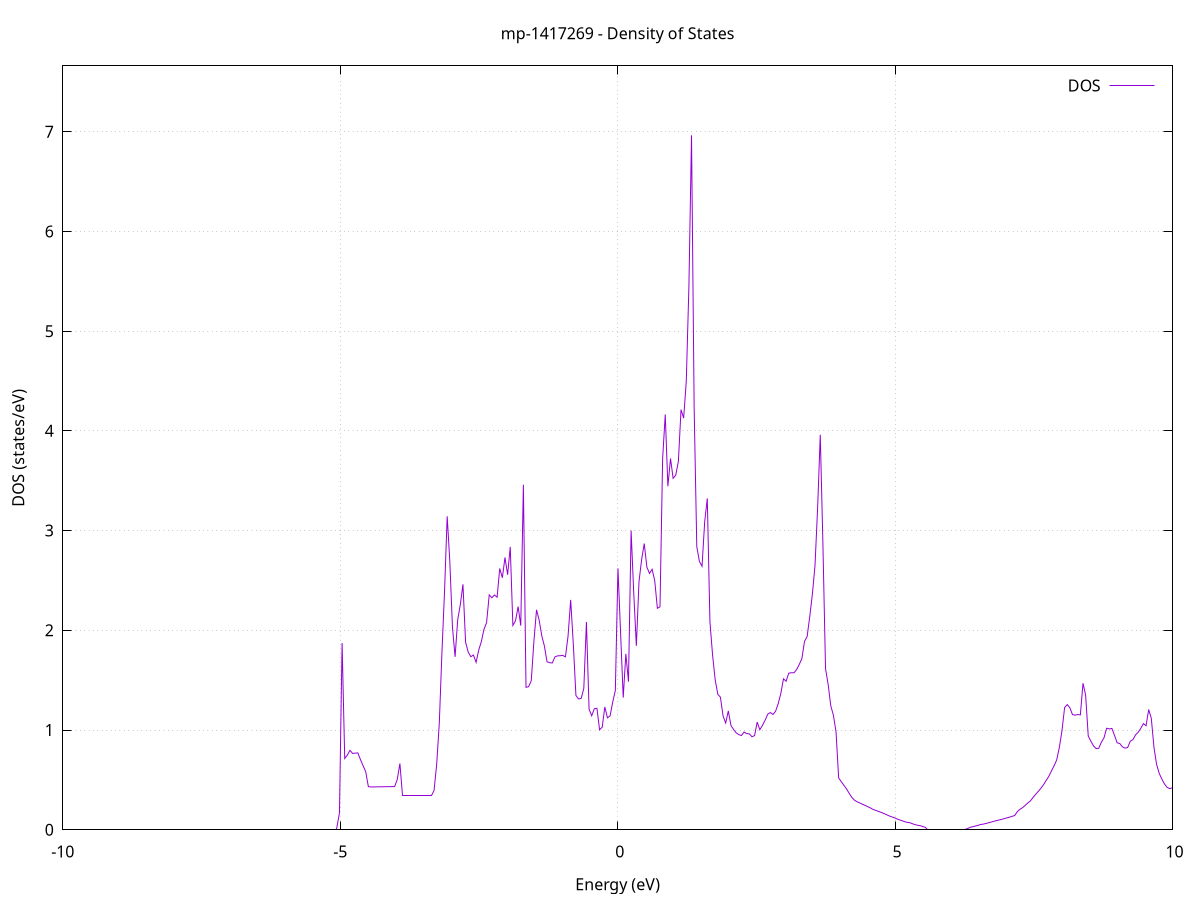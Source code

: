set title 'mp-1417269 - Density of States'
set xlabel 'Energy (eV)'
set ylabel 'DOS (states/eV)'
set grid
set xrange [-10:10]
set yrange [0:7.660]
set xzeroaxis lt -1
set terminal png size 800,600
set output 'mp-1417269_dos_gnuplot.png'
plot '-' using 1:2 with lines title 'DOS'
-56.768700 0.000000
-56.721400 0.000000
-56.674000 0.000000
-56.626700 0.000000
-56.579300 0.000000
-56.532000 0.000000
-56.484600 0.000000
-56.437200 0.000000
-56.389900 0.000000
-56.342500 0.000000
-56.295200 0.000000
-56.247800 0.000000
-56.200500 0.000000
-56.153100 0.000000
-56.105800 0.000000
-56.058400 0.000000
-56.011100 0.000000
-55.963700 0.000000
-55.916400 0.000000
-55.869000 0.000000
-55.821700 0.000000
-55.774300 0.000000
-55.727000 0.000000
-55.679600 0.000000
-55.632300 0.000000
-55.584900 0.000000
-55.537600 0.000000
-55.490200 0.000000
-55.442900 0.000000
-55.395500 0.000000
-55.348200 0.000000
-55.300800 0.000000
-55.253500 0.000000
-55.206100 0.000000
-55.158800 0.000000
-55.111400 0.000000
-55.064100 0.000000
-55.016700 0.000000
-54.969400 0.000000
-54.922000 0.000000
-54.874600 0.000000
-54.827300 0.000000
-54.779900 0.000000
-54.732600 0.000000
-54.685200 0.000000
-54.637900 0.000000
-54.590500 0.000000
-54.543200 0.000000
-54.495800 0.000000
-54.448500 0.000000
-54.401100 0.000000
-54.353800 0.000000
-54.306400 0.000000
-54.259100 0.000000
-54.211700 0.000000
-54.164400 0.000000
-54.117000 0.000000
-54.069700 0.000000
-54.022300 0.000000
-53.975000 0.000000
-53.927600 0.000000
-53.880300 0.000000
-53.832900 0.000000
-53.785600 0.000000
-53.738200 0.000000
-53.690900 0.000000
-53.643500 0.000000
-53.596200 0.000000
-53.548800 0.000000
-53.501500 0.000000
-53.454100 0.000000
-53.406800 0.000000
-53.359400 0.000000
-53.312000 0.000000
-53.264700 0.000000
-53.217300 0.000000
-53.170000 0.000000
-53.122600 0.000000
-53.075300 0.000000
-53.027900 0.000000
-52.980600 0.000000
-52.933200 0.000000
-52.885900 0.000000
-52.838500 0.000000
-52.791200 0.000000
-52.743800 0.000000
-52.696500 0.000000
-52.649100 0.000000
-52.601800 0.000000
-52.554400 0.000000
-52.507100 0.000000
-52.459700 183.199100
-52.412400 0.000000
-52.365000 0.000000
-52.317700 0.000000
-52.270300 0.000000
-52.223000 0.000000
-52.175600 0.000000
-52.128300 0.000000
-52.080900 0.000000
-52.033600 0.000000
-51.986200 0.000000
-51.938900 0.000000
-51.891500 0.000000
-51.844200 0.000000
-51.796800 0.000000
-51.749400 0.000000
-51.702100 0.000000
-51.654700 5.832100
-51.607400 4.221000
-51.560000 3.573200
-51.512700 0.000000
-51.465300 0.000000
-51.418000 3.534500
-51.370600 4.134300
-51.323300 5.667500
-51.275900 0.000000
-51.228600 0.000000
-51.181200 0.000000
-51.133900 0.000000
-51.086500 0.000000
-51.039200 0.000000
-50.991800 0.000000
-50.944500 0.000000
-50.897100 0.000000
-50.849800 0.000000
-50.802400 0.000000
-50.755100 0.000000
-50.707700 0.000000
-50.660400 0.000000
-50.613000 0.000000
-50.565700 0.000000
-50.518300 0.000000
-50.471000 0.000000
-50.423600 0.000000
-50.376300 0.000000
-50.328900 0.000000
-50.281600 0.000000
-50.234200 0.000000
-50.186800 0.000000
-50.139500 0.000000
-50.092100 0.000000
-50.044800 0.000000
-49.997400 0.000000
-49.950100 0.000000
-49.902700 0.000000
-49.855400 0.000000
-49.808000 0.000000
-49.760700 0.000000
-49.713300 0.000000
-49.666000 0.000000
-49.618600 0.000000
-49.571300 0.000000
-49.523900 0.000000
-49.476600 0.000000
-49.429200 0.000000
-49.381900 0.000000
-49.334500 0.000000
-49.287200 0.000000
-49.239800 0.000000
-49.192500 0.000000
-49.145100 0.000000
-49.097800 0.000000
-49.050400 0.000000
-49.003100 0.000000
-48.955700 0.000000
-48.908400 0.000000
-48.861000 0.000000
-48.813700 0.000000
-48.766300 0.000000
-48.719000 0.000000
-48.671600 0.000000
-48.624200 0.000000
-48.576900 0.000000
-48.529500 0.000000
-48.482200 0.000000
-48.434800 0.000000
-48.387500 0.000000
-48.340100 0.000000
-48.292800 0.000000
-48.245400 0.000000
-48.198100 0.000000
-48.150700 0.000000
-48.103400 0.000000
-48.056000 0.000000
-48.008700 0.000000
-47.961300 0.000000
-47.914000 0.000000
-47.866600 0.000000
-47.819300 0.000000
-47.771900 0.000000
-47.724600 0.000000
-47.677200 0.000000
-47.629900 0.000000
-47.582500 0.000000
-47.535200 0.000000
-47.487800 0.000000
-47.440500 0.000000
-47.393100 0.000000
-47.345800 0.000000
-47.298400 0.000000
-47.251100 0.000000
-47.203700 0.000000
-47.156400 0.000000
-47.109000 0.000000
-47.061600 0.000000
-47.014300 0.000000
-46.966900 0.000000
-46.919600 0.000000
-46.872200 0.000000
-46.824900 0.000000
-46.777500 0.000000
-46.730200 0.000000
-46.682800 0.000000
-46.635500 0.000000
-46.588100 0.000000
-46.540800 0.000000
-46.493400 0.000000
-46.446100 0.000000
-46.398700 0.000000
-46.351400 0.000000
-46.304000 0.000000
-46.256700 0.000000
-46.209300 0.000000
-46.162000 0.000000
-46.114600 0.000000
-46.067300 0.000000
-46.019900 0.000000
-45.972600 0.000000
-45.925200 0.000000
-45.877900 0.000000
-45.830500 0.000000
-45.783200 0.000000
-45.735800 0.000000
-45.688500 0.000000
-45.641100 0.000000
-45.593800 0.000000
-45.546400 0.000000
-45.499000 0.000000
-45.451700 0.000000
-45.404300 0.000000
-45.357000 0.000000
-45.309600 0.000000
-45.262300 0.000000
-45.214900 0.000000
-45.167600 0.000000
-45.120200 0.000000
-45.072900 0.000000
-45.025500 0.000000
-44.978200 0.000000
-44.930800 0.000000
-44.883500 0.000000
-44.836100 0.000000
-44.788800 0.000000
-44.741400 0.000000
-44.694100 0.000000
-44.646700 0.000000
-44.599400 0.000000
-44.552000 0.000000
-44.504700 0.000000
-44.457300 0.000000
-44.410000 0.000000
-44.362600 0.000000
-44.315300 0.000000
-44.267900 0.000000
-44.220600 0.000000
-44.173200 0.000000
-44.125900 0.000000
-44.078500 0.000000
-44.031200 0.000000
-43.983800 0.000000
-43.936500 0.000000
-43.889100 0.000000
-43.841700 0.000000
-43.794400 0.000000
-43.747000 0.000000
-43.699700 0.000000
-43.652300 0.000000
-43.605000 0.000000
-43.557600 0.000000
-43.510300 0.000000
-43.462900 0.000000
-43.415600 0.000000
-43.368200 0.000000
-43.320900 0.000000
-43.273500 0.000000
-43.226200 0.000000
-43.178800 0.000000
-43.131500 0.000000
-43.084100 0.000000
-43.036800 0.000000
-42.989400 0.000000
-42.942100 0.000000
-42.894700 0.000000
-42.847400 0.000000
-42.800000 0.000000
-42.752700 0.000000
-42.705300 0.000000
-42.658000 0.000000
-42.610600 0.000000
-42.563300 0.000000
-42.515900 0.000000
-42.468600 0.000000
-42.421200 0.000000
-42.373900 0.000000
-42.326500 0.000000
-42.279100 0.000000
-42.231800 0.000000
-42.184400 0.000000
-42.137100 0.000000
-42.089700 0.000000
-42.042400 0.000000
-41.995000 0.000000
-41.947700 0.000000
-41.900300 0.000000
-41.853000 0.000000
-41.805600 0.000000
-41.758300 0.000000
-41.710900 0.000000
-41.663600 0.000000
-41.616200 0.000000
-41.568900 0.000000
-41.521500 0.000000
-41.474200 0.000000
-41.426800 0.000000
-41.379500 0.000000
-41.332100 0.000000
-41.284800 0.000000
-41.237400 0.000000
-41.190100 0.000000
-41.142700 0.000000
-41.095400 0.000000
-41.048000 0.000000
-41.000700 0.000000
-40.953300 0.000000
-40.906000 0.000000
-40.858600 0.000000
-40.811300 0.000000
-40.763900 0.000000
-40.716500 0.000000
-40.669200 0.000000
-40.621800 0.000000
-40.574500 0.000000
-40.527100 0.000000
-40.479800 0.000000
-40.432400 0.000000
-40.385100 0.000000
-40.337700 0.000000
-40.290400 0.000000
-40.243000 0.000000
-40.195700 0.000000
-40.148300 0.000000
-40.101000 0.000000
-40.053600 0.000000
-40.006300 0.000000
-39.958900 0.000000
-39.911600 0.000000
-39.864200 0.000000
-39.816900 0.000000
-39.769500 0.000000
-39.722200 0.000000
-39.674800 0.000000
-39.627500 0.000000
-39.580100 0.000000
-39.532800 0.000000
-39.485400 0.000000
-39.438100 0.000000
-39.390700 0.000000
-39.343400 0.000000
-39.296000 0.000000
-39.248700 0.000000
-39.201300 0.000000
-39.153900 0.000000
-39.106600 0.000000
-39.059200 0.000000
-39.011900 0.000000
-38.964500 0.000000
-38.917200 0.000000
-38.869800 0.000000
-38.822500 0.000000
-38.775100 0.000000
-38.727800 0.000000
-38.680400 0.000000
-38.633100 0.000000
-38.585700 0.000000
-38.538400 0.000000
-38.491000 0.000000
-38.443700 0.000000
-38.396300 0.000000
-38.349000 0.000000
-38.301600 0.000000
-38.254300 0.000000
-38.206900 0.000000
-38.159600 0.000000
-38.112200 0.000000
-38.064900 0.000000
-38.017500 0.000000
-37.970200 0.000000
-37.922800 0.000000
-37.875500 0.000000
-37.828100 0.000000
-37.780800 0.000000
-37.733400 0.000000
-37.686100 0.000000
-37.638700 0.000000
-37.591300 0.000000
-37.544000 0.000000
-37.496600 0.000000
-37.449300 0.000000
-37.401900 0.000000
-37.354600 0.000000
-37.307200 0.000000
-37.259900 0.000000
-37.212500 0.000000
-37.165200 0.000000
-37.117800 0.000000
-37.070500 0.000000
-37.023100 0.000000
-36.975800 0.000000
-36.928400 0.000000
-36.881100 0.000000
-36.833700 0.000000
-36.786400 0.000000
-36.739000 0.000000
-36.691700 0.000000
-36.644300 0.000000
-36.597000 0.000000
-36.549600 0.000000
-36.502300 0.000000
-36.454900 0.000000
-36.407600 0.000000
-36.360200 0.000000
-36.312900 0.000000
-36.265500 0.000000
-36.218200 0.000000
-36.170800 0.000000
-36.123500 0.000000
-36.076100 0.000000
-36.028700 0.000000
-35.981400 0.000000
-35.934000 0.000000
-35.886700 0.000000
-35.839300 0.000000
-35.792000 0.000000
-35.744600 0.000000
-35.697300 0.000000
-35.649900 0.000000
-35.602600 0.000000
-35.555200 0.000000
-35.507900 0.000000
-35.460500 0.000000
-35.413200 0.000000
-35.365800 0.000000
-35.318500 0.000000
-35.271100 0.000000
-35.223800 0.000000
-35.176400 0.000000
-35.129100 0.000000
-35.081700 0.000000
-35.034400 0.000000
-34.987000 0.000000
-34.939700 0.000000
-34.892300 0.000000
-34.845000 0.000000
-34.797600 0.000000
-34.750300 0.000000
-34.702900 0.000000
-34.655600 0.000000
-34.608200 0.000000
-34.560900 0.000000
-34.513500 0.000000
-34.466100 0.000000
-34.418800 0.000000
-34.371400 0.000000
-34.324100 0.000000
-34.276700 0.000000
-34.229400 0.000000
-34.182000 0.000000
-34.134700 0.000000
-34.087300 0.000000
-34.040000 0.000000
-33.992600 0.000000
-33.945300 0.000000
-33.897900 0.000000
-33.850600 0.000000
-33.803200 0.000000
-33.755900 0.000000
-33.708500 0.000000
-33.661200 0.000000
-33.613800 0.000000
-33.566500 0.000000
-33.519100 0.000000
-33.471800 0.000000
-33.424400 0.000000
-33.377100 0.000000
-33.329700 0.000000
-33.282400 0.000000
-33.235000 0.000000
-33.187700 0.000000
-33.140300 0.000000
-33.093000 0.000000
-33.045600 0.000000
-32.998300 0.000000
-32.950900 0.000000
-32.903500 0.000000
-32.856200 0.000000
-32.808800 0.000000
-32.761500 0.000000
-32.714100 0.000000
-32.666800 0.000000
-32.619400 0.000000
-32.572100 0.000000
-32.524700 0.000000
-32.477400 0.000000
-32.430000 0.000000
-32.382700 0.000000
-32.335300 0.000000
-32.288000 0.000000
-32.240600 0.000000
-32.193300 0.000000
-32.145900 0.000000
-32.098600 0.000000
-32.051200 0.000000
-32.003900 0.000000
-31.956500 0.000000
-31.909200 0.000000
-31.861800 0.000000
-31.814500 0.000000
-31.767100 0.000000
-31.719800 0.000000
-31.672400 0.000000
-31.625100 0.000000
-31.577700 0.000000
-31.530400 0.000000
-31.483000 0.000000
-31.435700 0.000000
-31.388300 0.000000
-31.340900 0.000000
-31.293600 0.000000
-31.246200 0.000000
-31.198900 0.000000
-31.151500 0.000000
-31.104200 0.000000
-31.056800 0.000000
-31.009500 0.000000
-30.962100 0.000000
-30.914800 0.000000
-30.867400 0.000000
-30.820100 0.000000
-30.772700 0.000000
-30.725400 0.000000
-30.678000 0.000000
-30.630700 0.000000
-30.583300 0.000000
-30.536000 0.000000
-30.488600 0.000000
-30.441300 0.000000
-30.393900 0.000000
-30.346600 0.000000
-30.299200 0.000000
-30.251900 0.000000
-30.204500 0.000000
-30.157200 0.000000
-30.109800 0.000000
-30.062500 0.000000
-30.015100 0.000000
-29.967800 0.000000
-29.920400 0.000000
-29.873100 0.000000
-29.825700 0.000000
-29.778300 0.000000
-29.731000 0.000000
-29.683600 0.000000
-29.636300 0.000000
-29.588900 0.000000
-29.541600 0.000000
-29.494200 0.000000
-29.446900 0.000000
-29.399500 0.000000
-29.352200 0.000000
-29.304800 0.000000
-29.257500 0.000000
-29.210100 0.000000
-29.162800 0.000000
-29.115400 0.000000
-29.068100 0.000000
-29.020700 0.000000
-28.973400 0.000000
-28.926000 0.000000
-28.878700 0.000000
-28.831300 0.000000
-28.784000 0.000000
-28.736600 0.000000
-28.689300 0.000000
-28.641900 0.000000
-28.594600 0.000000
-28.547200 0.000000
-28.499900 0.000000
-28.452500 0.000000
-28.405200 0.000000
-28.357800 0.000000
-28.310500 0.000000
-28.263100 0.000000
-28.215700 0.000000
-28.168400 0.000000
-28.121000 0.000000
-28.073700 0.000000
-28.026300 0.000000
-27.979000 0.000000
-27.931600 0.000000
-27.884300 0.000000
-27.836900 0.000000
-27.789600 0.000000
-27.742200 0.000000
-27.694900 0.000000
-27.647500 0.000000
-27.600200 0.000000
-27.552800 0.000000
-27.505500 0.000000
-27.458100 0.000000
-27.410800 0.000000
-27.363400 0.000000
-27.316100 0.000000
-27.268700 0.000000
-27.221400 0.000000
-27.174000 0.000000
-27.126700 0.000000
-27.079300 0.000000
-27.032000 0.000000
-26.984600 0.000000
-26.937300 0.000000
-26.889900 0.000000
-26.842600 0.000000
-26.795200 0.000000
-26.747900 0.000000
-26.700500 0.000000
-26.653200 0.000000
-26.605800 0.000000
-26.558400 0.000000
-26.511100 0.000000
-26.463700 0.000000
-26.416400 0.000000
-26.369000 0.000000
-26.321700 0.000000
-26.274300 0.000000
-26.227000 0.000000
-26.179600 0.000000
-26.132300 0.000000
-26.084900 0.000000
-26.037600 0.000000
-25.990200 0.000000
-25.942900 0.000000
-25.895500 0.000000
-25.848200 0.000000
-25.800800 0.000000
-25.753500 0.000000
-25.706100 0.000000
-25.658800 0.000000
-25.611400 0.000000
-25.564100 0.000000
-25.516700 0.000000
-25.469400 0.000000
-25.422000 0.000000
-25.374700 0.000000
-25.327300 0.000000
-25.280000 0.000000
-25.232600 0.000000
-25.185300 0.000000
-25.137900 0.000000
-25.090600 0.000000
-25.043200 0.000000
-24.995800 0.000000
-24.948500 0.000000
-24.901100 0.000000
-24.853800 0.000000
-24.806400 0.000000
-24.759100 0.000000
-24.711700 0.000000
-24.664400 0.000000
-24.617000 0.000000
-24.569700 0.000000
-24.522300 0.000000
-24.475000 0.000000
-24.427600 0.000000
-24.380300 0.000000
-24.332900 0.000000
-24.285600 0.000000
-24.238200 0.000000
-24.190900 0.000000
-24.143500 0.000000
-24.096200 0.000000
-24.048800 0.000000
-24.001500 0.000000
-23.954100 0.000000
-23.906800 0.000000
-23.859400 0.000000
-23.812100 0.000000
-23.764700 0.000000
-23.717400 0.000000
-23.670000 0.000000
-23.622700 0.000000
-23.575300 0.000000
-23.528000 0.000000
-23.480600 0.000000
-23.433200 0.000000
-23.385900 0.000000
-23.338500 0.000000
-23.291200 0.000000
-23.243800 0.000000
-23.196500 0.000000
-23.149100 0.000000
-23.101800 0.000000
-23.054400 0.000000
-23.007100 0.000000
-22.959700 0.000000
-22.912400 0.000000
-22.865000 0.000000
-22.817700 0.000000
-22.770300 0.000000
-22.723000 0.000000
-22.675600 0.000000
-22.628300 0.000000
-22.580900 0.000000
-22.533600 0.000000
-22.486200 0.000000
-22.438900 0.000000
-22.391500 0.000000
-22.344200 0.000000
-22.296800 0.000000
-22.249500 0.000000
-22.202100 0.000000
-22.154800 0.000000
-22.107400 0.000000
-22.060100 0.000000
-22.012700 0.000000
-21.965400 0.000000
-21.918000 0.000000
-21.870600 0.000000
-21.823300 0.000000
-21.775900 0.000000
-21.728600 0.000000
-21.681200 0.000000
-21.633900 0.000000
-21.586500 0.000000
-21.539200 0.000000
-21.491800 0.000000
-21.444500 0.000000
-21.397100 0.000000
-21.349800 0.000000
-21.302400 0.000000
-21.255100 0.000000
-21.207700 0.000000
-21.160400 0.000000
-21.113000 0.000000
-21.065700 0.000000
-21.018300 0.000000
-20.971000 0.000000
-20.923600 0.000000
-20.876300 0.000000
-20.828900 0.000000
-20.781600 0.000000
-20.734200 0.000000
-20.686900 0.000000
-20.639500 0.000000
-20.592200 0.000000
-20.544800 0.000000
-20.497500 0.000000
-20.450100 0.000000
-20.402800 0.000000
-20.355400 0.000000
-20.308000 0.000000
-20.260700 0.000000
-20.213300 0.000000
-20.166000 0.000000
-20.118600 0.000000
-20.071300 0.000000
-20.023900 0.000000
-19.976600 0.000000
-19.929200 0.000000
-19.881900 0.000000
-19.834500 0.000000
-19.787200 0.000000
-19.739800 0.000000
-19.692500 0.000000
-19.645100 0.000000
-19.597800 0.000000
-19.550400 0.000000
-19.503100 0.000000
-19.455700 0.000000
-19.408400 0.000000
-19.361000 0.000000
-19.313700 0.000000
-19.266300 0.000000
-19.219000 0.000000
-19.171600 0.000000
-19.124300 0.000000
-19.076900 0.000000
-19.029600 0.000000
-18.982200 0.000000
-18.934900 0.000000
-18.887500 0.000000
-18.840200 0.000000
-18.792800 0.000000
-18.745400 0.000000
-18.698100 0.000000
-18.650700 0.000000
-18.603400 0.000000
-18.556000 0.000000
-18.508700 0.000000
-18.461300 0.000000
-18.414000 0.000000
-18.366600 0.000000
-18.319300 0.000000
-18.271900 0.000000
-18.224600 0.000000
-18.177200 0.000000
-18.129900 0.000000
-18.082500 0.000000
-18.035200 0.000000
-17.987800 0.000000
-17.940500 0.000000
-17.893100 0.000000
-17.845800 0.000000
-17.798400 0.000000
-17.751100 0.000000
-17.703700 0.000000
-17.656400 0.000000
-17.609000 0.000000
-17.561700 0.000000
-17.514300 0.000000
-17.467000 0.000000
-17.419600 0.000000
-17.372300 0.000000
-17.324900 0.000000
-17.277600 0.000000
-17.230200 0.000000
-17.182800 0.000000
-17.135500 0.000000
-17.088100 0.000000
-17.040800 0.000000
-16.993400 0.000000
-16.946100 0.000000
-16.898700 0.000000
-16.851400 0.000000
-16.804000 0.000000
-16.756700 0.000000
-16.709300 0.000000
-16.662000 0.000000
-16.614600 0.000000
-16.567300 0.000000
-16.519900 0.000000
-16.472600 0.000000
-16.425200 0.000000
-16.377900 0.000000
-16.330500 0.000000
-16.283200 0.000000
-16.235800 0.000000
-16.188500 0.000000
-16.141100 0.000000
-16.093800 0.000000
-16.046400 0.000000
-15.999100 0.000000
-15.951700 0.000000
-15.904400 0.000000
-15.857000 0.000000
-15.809700 0.000000
-15.762300 0.000000
-15.715000 0.000000
-15.667600 0.000000
-15.620200 0.000000
-15.572900 0.000000
-15.525500 0.000000
-15.478200 0.000000
-15.430800 0.000000
-15.383500 0.000000
-15.336100 0.000000
-15.288800 0.000000
-15.241400 0.000000
-15.194100 0.000000
-15.146700 0.000000
-15.099400 0.000000
-15.052000 0.000000
-15.004700 0.000000
-14.957300 0.000000
-14.910000 0.000000
-14.862600 0.000000
-14.815300 0.000000
-14.767900 0.000000
-14.720600 0.000000
-14.673200 0.000000
-14.625900 0.000000
-14.578500 0.000000
-14.531200 0.000000
-14.483800 0.000000
-14.436500 0.000000
-14.389100 0.000000
-14.341800 0.000000
-14.294400 0.000000
-14.247100 0.000000
-14.199700 0.000000
-14.152400 0.000000
-14.105000 0.000000
-14.057600 0.000000
-14.010300 0.000000
-13.962900 0.000000
-13.915600 0.000000
-13.868200 0.000000
-13.820900 0.000000
-13.773500 0.000000
-13.726200 0.000000
-13.678800 0.000000
-13.631500 0.000000
-13.584100 0.000000
-13.536800 0.000000
-13.489400 0.000000
-13.442100 0.000000
-13.394700 0.000000
-13.347400 0.000000
-13.300000 0.132300
-13.252700 0.216100
-13.205300 0.280600
-13.158000 0.350700
-13.110600 0.428400
-13.063300 0.516200
-13.015900 0.661500
-12.968600 0.794000
-12.921200 0.935000
-12.873900 1.251800
-12.826500 1.802100
-12.779200 1.621700
-12.731800 1.450300
-12.684500 1.183000
-12.637100 1.260500
-12.589800 1.329900
-12.542400 1.237400
-12.495000 1.136100
-12.447700 1.096700
-12.400300 1.091400
-12.353000 1.076600
-12.305600 1.082200
-12.258300 1.016600
-12.210900 0.983600
-12.163600 0.983300
-12.116200 0.986800
-12.068900 1.017300
-12.021500 1.043700
-11.974200 1.087400
-11.926800 1.082600
-11.879500 1.077200
-11.832100 1.126800
-11.784800 1.339600
-11.737400 1.462800
-11.690100 1.681100
-11.642700 1.826800
-11.595400 1.394800
-11.548000 1.126500
-11.500700 1.404800
-11.453300 0.000000
-11.406000 0.000000
-11.358600 0.000000
-11.311300 0.000000
-11.263900 0.000000
-11.216600 0.000000
-11.169200 0.000000
-11.121900 0.000000
-11.074500 0.000000
-11.027200 0.000000
-10.979800 0.000000
-10.932500 0.000000
-10.885100 0.000000
-10.837700 0.000000
-10.790400 0.000000
-10.743000 0.000000
-10.695700 0.000000
-10.648300 0.000000
-10.601000 0.000000
-10.553600 0.000000
-10.506300 0.000000
-10.458900 0.000000
-10.411600 0.000000
-10.364200 0.000000
-10.316900 0.000000
-10.269500 0.000000
-10.222200 0.000000
-10.174800 0.000000
-10.127500 0.000000
-10.080100 0.000000
-10.032800 0.000000
-9.985400 0.000000
-9.938100 0.000000
-9.890700 0.000000
-9.843400 0.000000
-9.796000 0.000000
-9.748700 0.000000
-9.701300 0.000000
-9.654000 0.000000
-9.606600 0.000000
-9.559300 0.000000
-9.511900 0.000000
-9.464600 0.000000
-9.417200 0.000000
-9.369900 0.000000
-9.322500 0.000000
-9.275100 0.000000
-9.227800 0.000000
-9.180400 0.000000
-9.133100 0.000000
-9.085700 0.000000
-9.038400 0.000000
-8.991000 0.000000
-8.943700 0.000000
-8.896300 0.000000
-8.849000 0.000000
-8.801600 0.000000
-8.754300 0.000000
-8.706900 0.000000
-8.659600 0.000000
-8.612200 0.000000
-8.564900 0.000000
-8.517500 0.000000
-8.470200 0.000000
-8.422800 0.000000
-8.375500 0.000000
-8.328100 0.000000
-8.280800 0.000000
-8.233400 0.000000
-8.186100 0.000000
-8.138700 0.000000
-8.091400 0.000000
-8.044000 0.000000
-7.996700 0.000000
-7.949300 0.000000
-7.902000 0.000000
-7.854600 0.000000
-7.807300 0.000000
-7.759900 0.000000
-7.712500 0.000000
-7.665200 0.000000
-7.617800 0.000000
-7.570500 0.000000
-7.523100 0.000000
-7.475800 0.000000
-7.428400 0.000000
-7.381100 0.000000
-7.333700 0.000000
-7.286400 0.000000
-7.239000 0.000000
-7.191700 0.000000
-7.144300 0.000000
-7.097000 0.000000
-7.049600 0.000000
-7.002300 0.000000
-6.954900 0.000000
-6.907600 0.000000
-6.860200 0.000000
-6.812900 0.000000
-6.765500 0.000000
-6.718200 0.000000
-6.670800 0.000000
-6.623500 0.000000
-6.576100 0.000000
-6.528800 0.000000
-6.481400 0.000000
-6.434100 0.000000
-6.386700 0.000000
-6.339400 0.000000
-6.292000 0.000000
-6.244700 0.000000
-6.197300 0.000000
-6.149900 0.000000
-6.102600 0.000000
-6.055200 0.000000
-6.007900 0.000000
-5.960500 0.000000
-5.913200 0.000000
-5.865800 0.000000
-5.818500 0.000000
-5.771100 0.000000
-5.723800 0.000000
-5.676400 0.000000
-5.629100 0.000000
-5.581700 0.000000
-5.534400 0.000000
-5.487000 0.000000
-5.439700 0.000000
-5.392300 0.000000
-5.345000 0.000000
-5.297600 0.000000
-5.250300 0.000000
-5.202900 0.000000
-5.155600 0.000000
-5.108200 0.000000
-5.060900 0.000000
-5.013500 0.169300
-4.966200 1.872500
-4.918800 0.715000
-4.871500 0.749100
-4.824100 0.796400
-4.776800 0.765800
-4.729400 0.768300
-4.682100 0.770900
-4.634700 0.703000
-4.587300 0.641900
-4.540000 0.581200
-4.492600 0.432300
-4.445300 0.429400
-4.397900 0.429800
-4.350600 0.430300
-4.303200 0.430700
-4.255900 0.431200
-4.208500 0.431600
-4.161200 0.432000
-4.113800 0.432500
-4.066500 0.432900
-4.019100 0.433400
-3.971800 0.505000
-3.924400 0.664300
-3.877100 0.339400
-3.829700 0.339400
-3.782400 0.339500
-3.735000 0.339500
-3.687700 0.339600
-3.640300 0.339600
-3.593000 0.339700
-3.545600 0.339700
-3.498300 0.339800
-3.450900 0.339800
-3.403600 0.339900
-3.356200 0.339900
-3.308900 0.394000
-3.261500 0.655700
-3.214200 1.069300
-3.166800 1.777200
-3.119500 2.395500
-3.072100 3.143400
-3.024700 2.691400
-2.977400 2.034200
-2.930000 1.734300
-2.882700 2.104700
-2.835300 2.258500
-2.788000 2.461300
-2.740600 1.880900
-2.693300 1.782000
-2.645900 1.735500
-2.598600 1.752400
-2.551200 1.678800
-2.503900 1.801900
-2.456500 1.887100
-2.409200 2.009500
-2.361800 2.078200
-2.314500 2.355200
-2.267100 2.326700
-2.219800 2.353900
-2.172400 2.332400
-2.125100 2.620100
-2.077700 2.527200
-2.030400 2.730700
-1.983000 2.557500
-1.935700 2.836300
-1.888300 2.048800
-1.841000 2.095200
-1.793600 2.238400
-1.746300 2.046900
-1.698900 3.459900
-1.651600 1.428400
-1.604200 1.435100
-1.556900 1.495000
-1.509500 1.887300
-1.462100 2.205700
-1.414800 2.102900
-1.367400 1.945600
-1.320100 1.842400
-1.272700 1.684900
-1.225400 1.675800
-1.178000 1.672600
-1.130700 1.733200
-1.083300 1.744200
-1.036000 1.745200
-0.988600 1.748500
-0.941300 1.733700
-0.893900 1.942000
-0.846600 2.305000
-0.799200 1.863300
-0.751900 1.346300
-0.704500 1.311800
-0.657200 1.317300
-0.609800 1.418000
-0.562500 2.083200
-0.515100 1.209900
-0.467800 1.142800
-0.420400 1.213700
-0.373100 1.218000
-0.325700 1.002800
-0.278400 1.028100
-0.231000 1.231600
-0.183700 1.122900
-0.136300 1.141900
-0.089000 1.280100
-0.041600 1.396500
0.005700 2.621500
0.053100 1.973400
0.100500 1.325500
0.147800 1.764400
0.195200 1.485000
0.242500 3.000400
0.289900 2.374800
0.337200 1.844800
0.384600 2.486300
0.431900 2.709000
0.479300 2.870300
0.526600 2.634400
0.574000 2.570500
0.621300 2.612400
0.668700 2.496300
0.716000 2.221100
0.763400 2.235900
0.810700 3.721400
0.858100 4.164700
0.905400 3.444600
0.952800 3.723200
1.000100 3.523900
1.047500 3.556800
1.094800 3.695700
1.142200 4.213200
1.189500 4.127900
1.236900 4.495600
1.284200 5.442100
1.331600 6.963900
1.378900 4.232600
1.426300 2.840100
1.473600 2.690900
1.521000 2.642000
1.568300 3.084500
1.615700 3.322800
1.663100 2.087800
1.710400 1.754900
1.757800 1.503900
1.805100 1.359500
1.852500 1.328700
1.899800 1.140700
1.947200 1.070100
1.994500 1.192200
2.041900 1.046400
2.089200 1.005800
2.136600 0.971900
2.183900 0.954200
2.231300 0.945000
2.278600 0.979900
2.326000 0.964400
2.373300 0.962200
2.420700 0.932900
2.468000 0.944300
2.515400 1.079800
2.562700 1.002600
2.610100 1.047300
2.657400 1.098300
2.704800 1.158700
2.752100 1.175600
2.799500 1.156100
2.846800 1.189000
2.894200 1.265200
2.941500 1.368600
2.988900 1.513600
3.036200 1.489700
3.083600 1.570000
3.130900 1.574800
3.178300 1.574200
3.225700 1.606300
3.273000 1.657800
3.320400 1.716400
3.367700 1.888700
3.415100 1.937500
3.462400 2.138900
3.509800 2.362800
3.557100 2.650200
3.604500 3.233100
3.651800 3.960200
3.699200 2.872700
3.746500 1.616200
3.793900 1.456900
3.841200 1.243400
3.888600 1.148400
3.935900 0.983400
3.983300 0.519200
4.030600 0.482500
4.078000 0.446200
4.125300 0.409000
4.172700 0.366200
4.220000 0.325300
4.267400 0.296700
4.314700 0.281100
4.362100 0.269000
4.409400 0.256800
4.456800 0.244800
4.504100 0.232700
4.551500 0.220200
4.598800 0.205000
4.646200 0.195400
4.693500 0.185900
4.740900 0.175900
4.788300 0.165800
4.835600 0.153700
4.883000 0.141900
4.930300 0.131200
4.977700 0.122700
5.025000 0.111100
5.072400 0.100700
5.119700 0.091400
5.167100 0.082600
5.214400 0.074500
5.261800 0.071500
5.309100 0.061400
5.356500 0.052000
5.403800 0.045800
5.451200 0.041400
5.498500 0.033100
5.545900 0.024200
5.593200 0.000000
5.640600 0.000000
5.687900 0.000000
5.735300 0.000000
5.782600 0.000000
5.830000 0.000000
5.877300 0.000000
5.924700 0.000000
5.972000 0.000000
6.019400 0.000000
6.066700 0.000000
6.114100 0.000000
6.161400 0.000000
6.208800 0.000000
6.256100 0.000000
6.303500 0.010900
6.350800 0.024000
6.398200 0.030300
6.445600 0.037100
6.492900 0.044500
6.540300 0.052500
6.587600 0.056600
6.635000 0.062700
6.682300 0.069700
6.729700 0.076900
6.777000 0.084400
6.824400 0.091600
6.871700 0.097900
6.919100 0.104000
6.966400 0.111700
7.013800 0.118800
7.061100 0.126400
7.108500 0.134600
7.155800 0.142900
7.203200 0.181500
7.250500 0.205000
7.297900 0.221600
7.345200 0.244500
7.392600 0.269000
7.439900 0.290100
7.487300 0.324500
7.534600 0.355400
7.582000 0.385800
7.629300 0.417100
7.676700 0.452600
7.724000 0.495300
7.771400 0.535700
7.818700 0.590500
7.866100 0.641500
7.913400 0.701300
7.960800 0.826900
8.008200 0.994800
8.055500 1.225000
8.102900 1.255600
8.150200 1.223600
8.197600 1.154700
8.244900 1.149400
8.292300 1.155500
8.339600 1.151900
8.387000 1.469700
8.434300 1.350100
8.481700 0.939600
8.529000 0.888100
8.576400 0.841100
8.623700 0.814200
8.671100 0.817000
8.718400 0.878800
8.765800 0.922500
8.813100 1.018100
8.860500 1.011100
8.907800 1.016300
8.955200 0.945800
9.002500 0.872700
9.049900 0.864900
9.097200 0.832000
9.144600 0.818700
9.191900 0.824800
9.239300 0.887700
9.286600 0.903900
9.334000 0.951800
9.381300 0.978100
9.428700 1.017200
9.476000 1.065300
9.523400 1.043000
9.570800 1.205700
9.618100 1.117500
9.665500 0.830100
9.712800 0.657000
9.760200 0.566000
9.807500 0.509200
9.854900 0.459500
9.902200 0.426300
9.949600 0.412200
9.996900 0.421200
10.044300 0.471700
10.091600 0.518000
10.139000 0.602400
10.186300 0.951600
10.233700 1.021600
10.281000 0.981500
10.328400 1.202000
10.375700 0.777400
10.423100 0.774800
10.470400 0.678600
10.517800 0.604000
10.565100 0.557800
10.612500 0.514400
10.659800 0.477400
10.707200 0.443300
10.754500 0.417600
10.801900 0.392400
10.849200 0.361700
10.896600 0.354300
10.943900 0.348900
10.991300 0.316200
11.038600 0.307100
11.086000 0.305500
11.133400 0.308300
11.180700 0.313800
11.228100 0.316400
11.275400 0.317600
11.322800 0.322700
11.370100 0.391600
11.417500 0.380900
11.464800 0.386600
11.512200 0.395500
11.559500 0.411300
11.606900 0.428600
11.654200 0.490300
11.701600 0.518600
11.748900 0.543600
11.796300 0.628800
11.843600 0.649600
11.891000 0.619300
11.938300 0.726500
11.985700 0.682300
12.033000 0.683600
12.080400 0.696800
12.127700 0.702800
12.175100 0.761300
12.222400 0.844800
12.269800 0.989200
12.317100 1.138300
12.364500 1.039400
12.411800 1.396900
12.459200 1.723200
12.506500 1.353700
12.553900 1.248800
12.601200 1.200000
12.648600 1.209200
12.696000 1.415500
12.743300 1.522500
12.790700 1.481100
12.838000 1.313900
12.885400 1.190900
12.932700 1.219700
12.980100 1.780500
13.027400 1.371800
13.074800 1.008000
13.122100 0.974900
13.169500 0.988500
13.216800 1.099800
13.264200 1.116800
13.311500 1.030400
13.358900 0.964100
13.406200 0.946900
13.453600 0.850100
13.500900 0.820200
13.548300 0.818500
13.595600 0.828600
13.643000 0.772200
13.690300 0.726100
13.737700 0.729800
13.785000 0.601200
13.832400 0.594500
13.879700 0.580600
13.927100 0.570200
13.974400 0.572300
14.021800 0.566500
14.069100 0.562400
14.116500 0.532600
14.163800 0.541400
14.211200 0.543800
14.258600 0.534200
14.305900 0.537100
14.353300 0.544500
14.400600 0.551000
14.448000 0.569800
14.495300 0.586400
14.542700 0.619300
14.590000 0.641000
14.637400 0.605500
14.684700 0.612400
14.732100 0.617400
14.779400 0.600700
14.826800 0.581500
14.874100 0.558000
14.921500 0.561200
14.968800 0.527000
15.016200 0.499500
15.063500 0.463000
15.110900 0.455900
15.158200 0.476200
15.205600 0.577300
15.252900 0.619000
15.300300 0.644600
15.347600 0.726800
15.395000 0.714500
15.442300 0.704300
15.489700 0.700500
15.537000 0.673900
15.584400 0.698200
15.631700 0.743600
15.679100 0.766100
15.726400 0.693100
15.773800 0.688900
15.821200 0.693900
15.868500 0.698300
15.915900 0.703700
15.963200 0.690300
16.010600 0.692800
16.057900 0.719900
16.105300 0.771800
16.152600 0.685600
16.200000 0.746700
16.247300 0.623500
16.294700 0.673100
16.342000 0.814800
16.389400 0.747700
16.436700 0.769600
16.484100 0.905400
16.531400 0.879200
16.578800 0.859300
16.626100 0.947400
16.673500 1.017900
16.720800 1.205800
16.768200 1.258500
16.815500 1.422000
16.862900 1.161900
16.910200 1.067000
16.957600 1.086500
17.004900 1.023100
17.052300 0.993900
17.099600 0.977600
17.147000 0.998700
17.194300 1.041100
17.241700 1.068500
17.289000 1.009700
17.336400 0.994900
17.383800 0.933600
17.431100 0.766100
17.478500 0.643300
17.525800 0.461100
17.573200 0.360100
17.620500 0.292200
17.667900 0.316800
17.715200 0.357200
17.762600 0.372100
17.809900 0.514500
17.857300 0.502000
17.904600 0.579800
17.952000 0.737900
17.999300 0.791300
18.046700 0.827500
18.094000 0.816000
18.141400 0.814800
18.188700 0.853600
18.236100 0.830300
18.283400 0.841700
18.330800 0.827800
18.378100 0.845800
18.425500 0.850500
18.472800 0.917800
18.520200 0.858300
18.567500 0.877200
18.614900 0.843500
18.662200 0.836800
18.709600 0.819100
18.756900 0.803800
18.804300 0.820200
18.851600 0.835500
18.899000 0.848600
18.946400 0.845000
18.993700 0.853100
19.041100 0.852400
19.088400 0.833600
19.135800 0.807800
19.183100 0.796700
19.230500 0.796900
19.277800 0.780500
19.325200 0.775900
19.372500 0.911700
19.419900 0.830000
19.467200 0.845000
19.514600 0.855600
19.561900 0.859100
19.609300 0.878800
19.656600 0.869000
19.704000 0.852200
19.751300 0.809100
19.798700 0.765500
19.846000 0.716500
19.893400 0.663300
19.940700 0.620900
19.988100 0.603300
20.035400 0.607200
20.082800 0.608800
20.130100 0.567300
20.177500 0.613700
20.224800 0.526300
20.272200 0.531200
20.319500 0.505300
20.366900 0.544100
20.414200 0.750500
20.461600 0.871700
20.509000 0.984000
20.556300 1.039600
20.603700 1.094100
20.651000 1.043000
20.698400 1.012400
20.745700 0.940100
20.793100 0.847100
20.840400 0.858400
20.887800 0.826700
20.935100 0.828700
20.982500 0.845400
21.029800 0.862000
21.077200 0.852800
21.124500 0.839000
21.171900 0.875700
21.219200 0.815100
21.266600 0.884000
21.313900 0.815900
21.361300 0.725400
21.408600 0.704800
21.456000 0.693600
21.503300 0.686700
21.550700 0.678900
21.598000 0.672800
21.645400 0.676800
21.692700 0.695900
21.740100 0.697200
21.787400 0.748300
21.834800 0.802500
21.882100 0.845600
21.929500 0.848800
21.976800 0.857300
22.024200 0.870400
22.071600 0.882700
22.118900 0.868900
22.166300 0.879700
22.213600 0.898400
22.261000 0.861800
22.308300 0.846400
22.355700 0.794100
22.403000 0.790300
22.450400 0.813700
22.497700 0.797900
22.545100 0.809400
22.592400 0.846300
22.639800 0.845200
22.687100 0.848600
22.734500 0.847500
22.781800 0.873400
22.829200 0.875500
22.876500 0.857600
22.923900 0.846600
22.971200 0.835800
23.018600 0.830400
23.065900 0.838300
23.113300 0.854600
23.160600 0.933500
23.208000 0.961800
23.255300 0.980700
23.302700 0.943600
23.350000 0.948600
23.397400 0.925400
23.444700 0.932300
23.492100 0.948100
23.539400 0.964700
23.586800 1.019200
23.634100 1.058700
23.681500 1.074400
23.728900 1.016300
23.776200 0.926900
23.823600 0.853300
23.870900 0.766300
23.918300 0.737000
23.965600 0.752100
24.013000 0.818400
24.060300 0.986200
24.107700 0.965300
24.155000 0.917000
24.202400 0.829800
24.249700 0.802600
24.297100 0.737500
24.344400 0.834100
24.391800 1.001800
24.439100 1.044400
24.486500 1.097700
24.533800 1.154600
24.581200 1.182000
24.628500 1.198700
24.675900 1.194000
24.723200 1.020500
24.770600 1.000500
24.817900 1.021100
24.865300 1.045800
24.912600 1.117100
24.960000 1.316500
25.007300 1.608000
25.054700 1.765300
25.102000 1.688400
25.149400 1.539700
25.196700 1.299600
25.244100 1.174400
25.291500 1.117300
25.338800 1.082200
25.386200 1.021200
25.433500 1.108400
25.480900 1.096000
25.528200 1.159700
25.575600 1.321500
25.622900 1.460100
25.670300 1.571900
25.717600 1.562700
25.765000 1.495700
25.812300 1.474200
25.859700 1.561300
25.907000 1.333900
25.954400 1.308200
26.001700 1.330200
26.049100 1.457100
26.096400 1.442800
26.143800 1.558700
26.191100 1.933400
26.238500 2.009900
26.285800 1.932700
26.333200 1.811300
26.380500 1.665900
26.427900 1.571200
26.475200 1.524400
26.522600 1.585800
26.569900 1.501500
26.617300 1.438000
26.664600 1.507600
26.712000 1.589700
26.759300 1.593700
26.806700 1.619100
26.854100 1.589200
26.901400 1.721800
26.948800 1.523100
26.996100 1.725700
27.043500 1.557200
27.090800 1.549500
27.138200 1.729900
27.185500 1.585000
27.232900 1.430000
27.280200 1.404600
27.327600 1.568900
27.374900 1.544900
27.422300 1.726500
27.469600 1.896200
27.517000 1.418000
27.564300 1.355100
27.611700 1.410700
27.659000 1.560500
27.706400 1.907700
27.753700 2.076000
27.801100 2.285900
27.848400 2.272300
27.895800 2.197900
27.943100 2.273500
27.990500 2.143200
28.037800 2.071700
28.085200 2.038100
28.132500 2.026600
28.179900 1.988900
28.227200 1.760200
28.274600 1.474800
28.321900 1.223300
28.369300 1.079400
28.416700 1.029100
28.464000 0.996200
28.511400 0.936500
28.558700 0.933700
28.606100 0.901200
28.653400 0.630800
28.700800 0.546100
28.748100 0.486100
28.795500 0.447600
28.842800 0.395500
28.890200 0.450900
28.937500 0.542800
28.984900 0.600800
29.032200 0.669700
29.079600 0.697200
29.126900 0.760700
29.174300 0.824200
29.221600 0.981600
29.269000 0.960600
29.316300 0.979100
29.363700 0.980400
29.411000 1.040000
29.458400 1.082300
29.505700 1.141100
29.553100 1.094600
29.600400 1.023100
29.647800 0.929600
29.695100 0.960200
29.742500 0.904200
29.789800 0.957200
29.837200 1.304500
29.884500 1.409800
29.931900 1.344800
29.979300 1.258500
30.026600 1.311300
30.074000 1.187800
30.121300 1.402400
30.168700 1.227100
30.216000 1.245000
30.263400 1.242200
30.310700 1.240400
30.358100 1.194100
30.405400 1.223500
30.452800 1.213300
30.500100 1.178000
30.547500 1.200800
30.594800 1.227500
30.642200 1.215300
30.689500 1.155400
30.736900 1.109000
30.784200 1.063100
30.831600 1.045700
30.878900 1.058200
30.926300 1.335900
30.973600 0.996400
31.021000 0.891900
31.068300 0.986100
31.115700 0.901800
31.163000 0.933000
31.210400 1.026800
31.257700 0.989000
31.305100 0.962100
31.352400 0.996800
31.399800 0.992400
31.447100 1.001900
31.494500 1.010400
31.541900 1.032700
31.589200 1.065200
31.636600 1.068400
31.683900 1.011200
31.731300 0.943600
31.778600 0.890300
31.826000 0.868000
31.873300 0.971900
31.920700 0.871800
31.968000 0.829400
32.015400 0.730500
32.062700 0.649500
32.110100 0.546400
32.157400 0.494900
32.204800 0.477000
32.252100 0.465700
32.299500 0.469500
32.346800 0.565200
32.394200 0.709700
32.441500 0.710400
32.488900 0.632500
32.536200 0.556300
32.583600 0.539100
32.630900 0.469100
32.678300 0.447300
32.725600 0.447800
32.773000 0.461700
32.820300 0.459700
32.867700 0.433000
32.915000 0.442700
32.962400 0.579700
33.009700 0.540700
33.057100 0.572900
33.104500 0.554500
33.151800 0.446800
33.199200 0.341700
33.246500 0.268100
33.293900 0.197200
33.341200 0.141400
33.388600 0.090700
33.435900 0.057700
33.483300 0.039700
33.530600 0.024200
33.578000 0.011200
33.625300 0.000800
33.672700 0.000000
33.720000 0.000000
33.767400 0.000000
33.814700 0.000000
33.862100 0.000000
33.909400 0.000000
33.956800 0.000000
34.004100 0.000000
34.051500 0.000000
34.098800 0.000000
34.146200 0.000000
34.193500 0.000000
34.240900 0.000000
34.288200 0.000000
34.335600 0.000000
34.382900 0.000000
34.430300 0.000000
34.477600 0.000000
34.525000 0.000000
34.572300 0.000000
34.619700 0.000000
34.667100 0.000000
34.714400 0.000000
34.761800 0.000000
34.809100 0.000000
34.856500 0.000000
34.903800 0.000000
34.951200 0.000000
34.998500 0.000000
35.045900 0.000000
35.093200 0.000000
35.140600 0.000000
35.187900 0.000000
35.235300 0.000000
35.282600 0.000000
35.330000 0.000000
35.377300 0.000000
35.424700 0.000000
35.472000 0.000000
35.519400 0.000000
35.566700 0.000000
35.614100 0.000000
35.661400 0.000000
35.708800 0.000000
35.756100 0.000000
35.803500 0.000000
35.850800 0.000000
35.898200 0.000000
35.945500 0.000000
35.992900 0.000000
36.040200 0.000000
36.087600 0.000000
36.134900 0.000000
36.182300 0.000000
36.229700 0.000000
36.277000 0.000000
36.324400 0.000000
36.371700 0.000000
36.419100 0.000000
36.466400 0.000000
36.513800 0.000000
36.561100 0.000000
36.608500 0.000000
36.655800 0.000000
36.703200 0.000000
36.750500 0.000000
36.797900 0.000000
36.845200 0.000000
36.892600 0.000000
36.939900 0.000000
36.987300 0.000000
37.034600 0.000000
37.082000 0.000000
37.129300 0.000000
37.176700 0.000000
37.224000 0.000000
37.271400 0.000000
37.318700 0.000000
37.366100 0.000000
37.413400 0.000000
37.460800 0.000000
37.508100 0.000000
37.555500 0.000000
37.602800 0.000000
37.650200 0.000000
37.697500 0.000000
37.744900 0.000000
37.792300 0.000000
37.839600 0.000000
37.887000 0.000000
37.934300 0.000000
e
